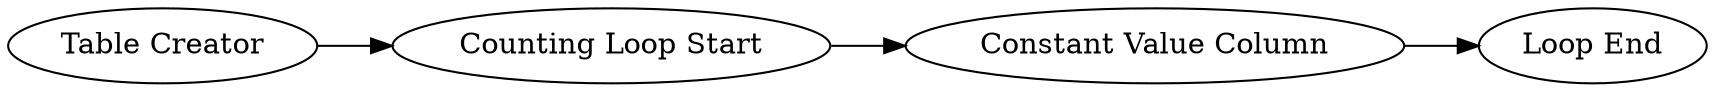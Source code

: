digraph {
	7 -> 10
	6 -> 7
	1 -> 6
	1 [label="Table Creator"]
	7 [label="Constant Value Column"]
	6 [label="Counting Loop Start"]
	10 [label="Loop End"]
	rankdir=LR
}
